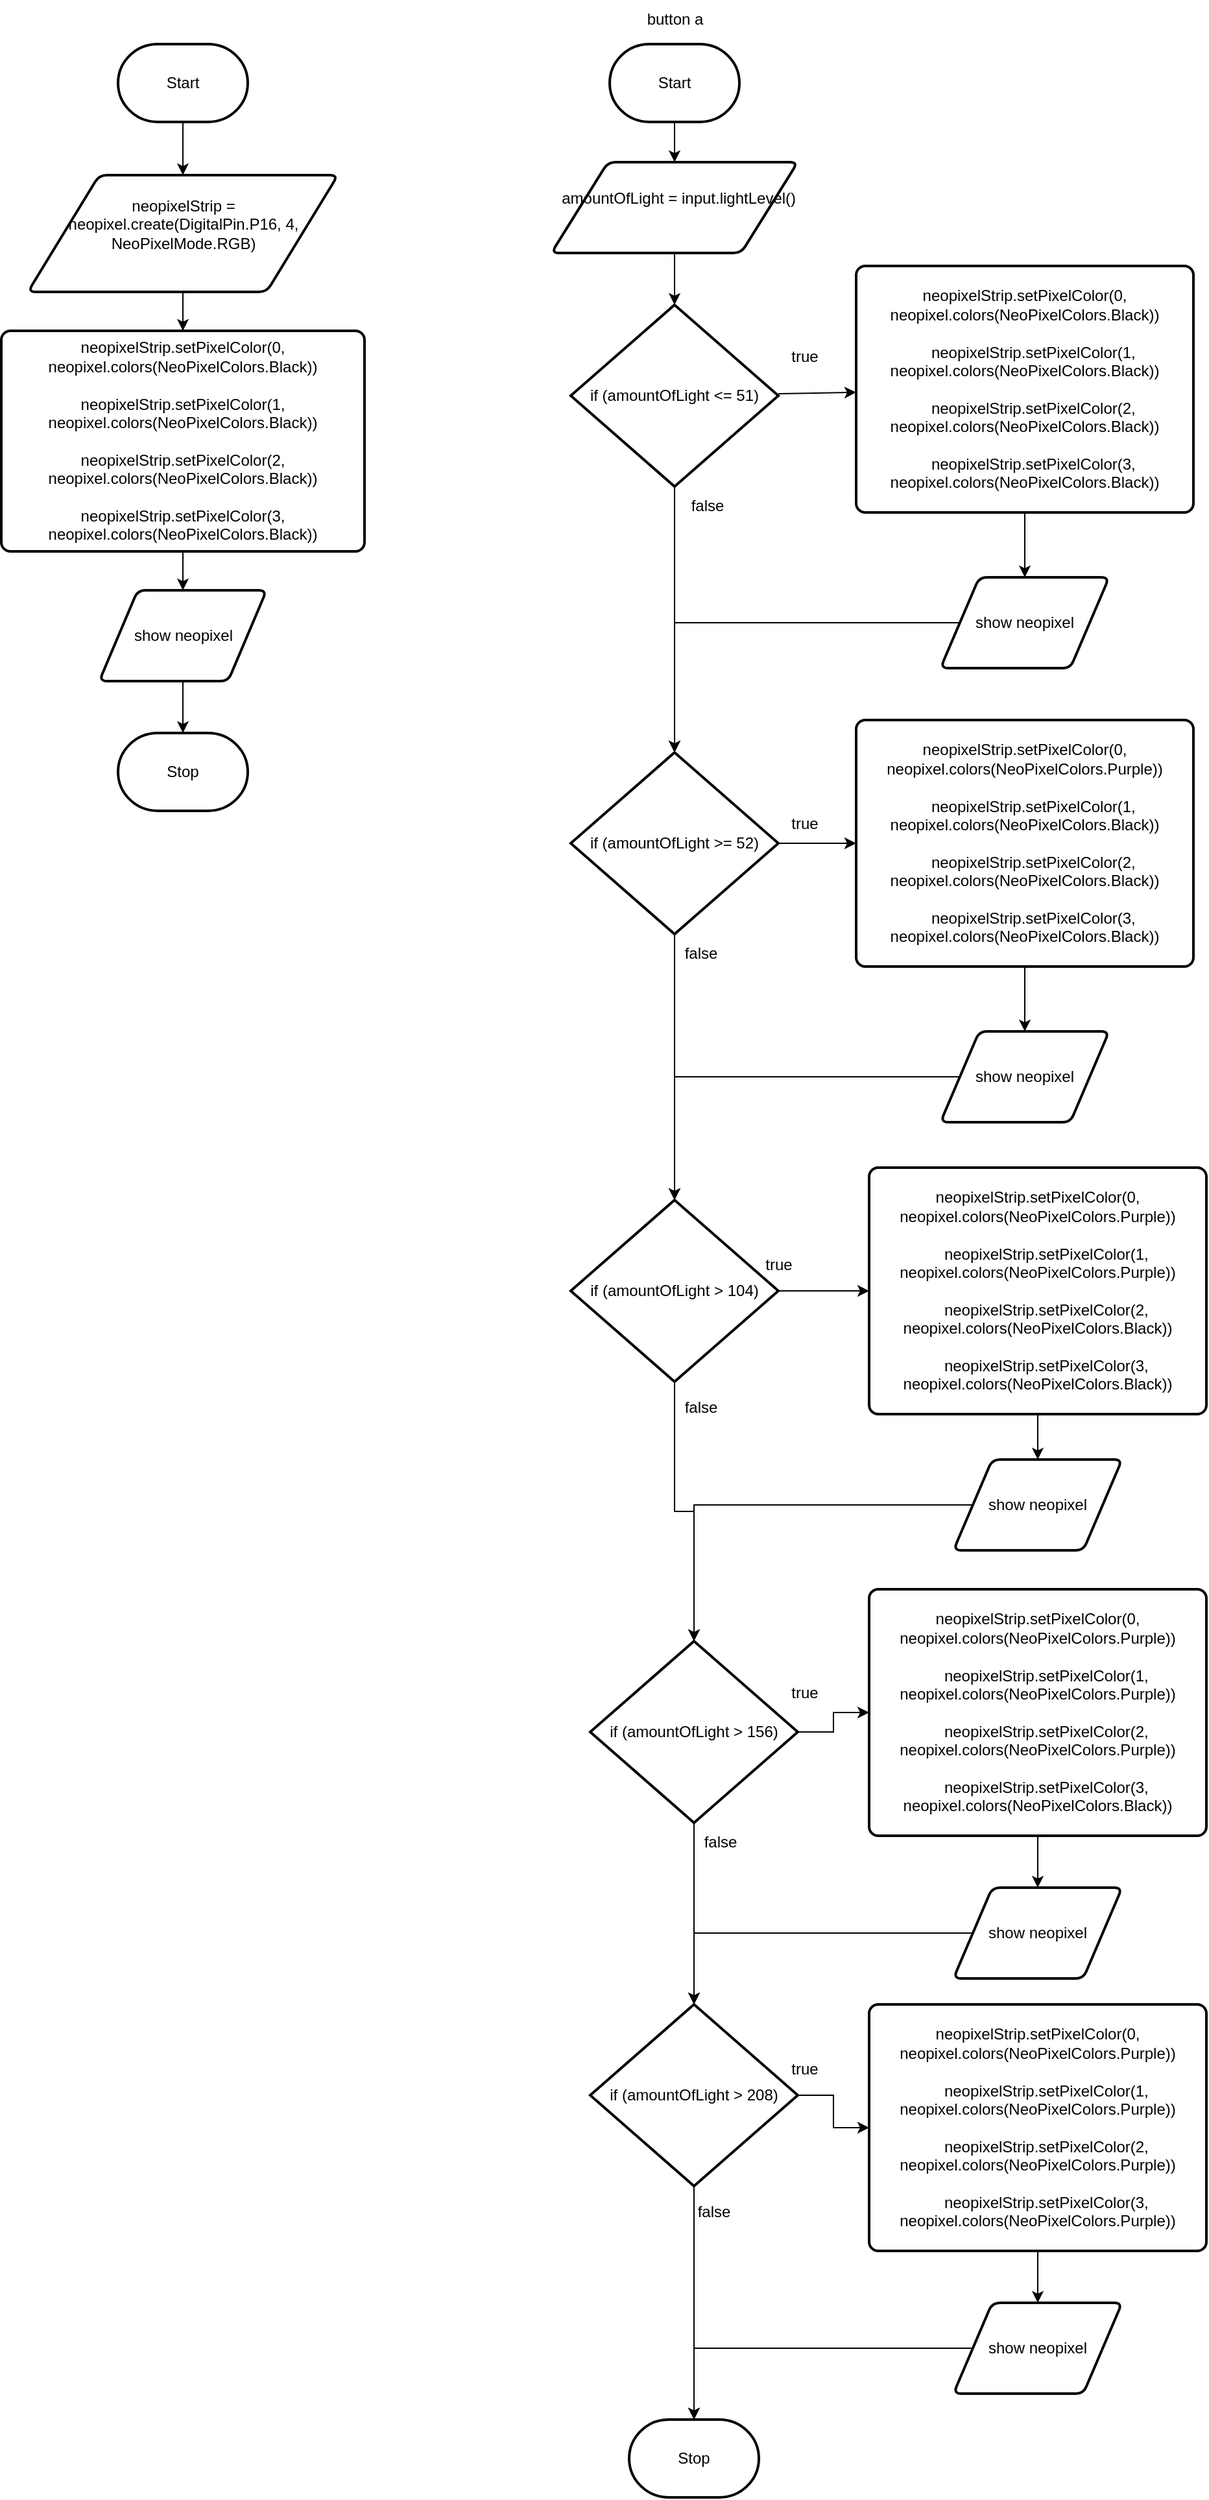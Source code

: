 <mxfile>
    <diagram id="HIP3nbAZw_EuaXWnEj3U" name="Page-1">
        <mxGraphModel dx="532" dy="391" grid="1" gridSize="10" guides="1" tooltips="1" connect="1" arrows="1" fold="1" page="1" pageScale="1" pageWidth="850" pageHeight="1100" math="0" shadow="0">
            <root>
                <mxCell id="0"/>
                <mxCell id="1" parent="0"/>
                <mxCell id="6" value="" style="edgeStyle=none;html=1;" edge="1" parent="1" source="2" target="5">
                    <mxGeometry relative="1" as="geometry"/>
                </mxCell>
                <mxCell id="2" value="Start" style="strokeWidth=2;html=1;shape=mxgraph.flowchart.terminator;whiteSpace=wrap;" parent="1" vertex="1">
                    <mxGeometry x="371" y="79" width="100" height="60" as="geometry"/>
                </mxCell>
                <mxCell id="3" value="Stop" style="strokeWidth=2;html=1;shape=mxgraph.flowchart.terminator;whiteSpace=wrap;" parent="1" vertex="1">
                    <mxGeometry x="371" y="610" width="100" height="60" as="geometry"/>
                </mxCell>
                <mxCell id="8" value="" style="edgeStyle=none;html=1;" edge="1" parent="1" source="5" target="7">
                    <mxGeometry relative="1" as="geometry"/>
                </mxCell>
                <mxCell id="5" value="&lt;div class=&quot;custom-cursor-default-hover&quot;&gt;neopixelStrip = neopixel.create(DigitalPin.P16, 4, NeoPixelMode.RGB)&lt;/div&gt;&lt;div class=&quot;custom-cursor-default-hover&quot;&gt;&lt;br&gt;&lt;/div&gt;" style="shape=parallelogram;html=1;strokeWidth=2;perimeter=parallelogramPerimeter;whiteSpace=wrap;rounded=1;arcSize=12;size=0.23;" vertex="1" parent="1">
                    <mxGeometry x="301.5" y="180" width="239" height="90" as="geometry"/>
                </mxCell>
                <mxCell id="10" value="" style="edgeStyle=none;html=1;" edge="1" parent="1" source="7" target="9">
                    <mxGeometry relative="1" as="geometry"/>
                </mxCell>
                <mxCell id="7" value="&lt;div class=&quot;custom-cursor-default-hover&quot;&gt;neopixelStrip.setPixelColor(0, neopixel.colors(NeoPixelColors.Black))&lt;/div&gt;&lt;div class=&quot;custom-cursor-default-hover&quot;&gt;&lt;br&gt;&lt;/div&gt;&lt;div class=&quot;custom-cursor-default-hover&quot;&gt;neopixelStrip.setPixelColor(1, neopixel.colors(NeoPixelColors.Black))&lt;/div&gt;&lt;div class=&quot;custom-cursor-default-hover&quot;&gt;&lt;br&gt;&lt;/div&gt;&lt;div class=&quot;custom-cursor-default-hover&quot;&gt;neopixelStrip.setPixelColor(2, neopixel.colors(NeoPixelColors.Black))&lt;/div&gt;&lt;div class=&quot;custom-cursor-default-hover&quot;&gt;&lt;br&gt;&lt;/div&gt;&lt;div class=&quot;custom-cursor-default-hover&quot;&gt;neopixelStrip.setPixelColor(3, neopixel.colors(NeoPixelColors.Black))&lt;/div&gt;" style="rounded=1;whiteSpace=wrap;html=1;absoluteArcSize=1;arcSize=14;strokeWidth=2;" vertex="1" parent="1">
                    <mxGeometry x="281" y="300" width="280" height="170" as="geometry"/>
                </mxCell>
                <mxCell id="11" value="" style="edgeStyle=none;html=1;" edge="1" parent="1" source="9" target="3">
                    <mxGeometry relative="1" as="geometry"/>
                </mxCell>
                <mxCell id="9" value="show neopixel" style="shape=parallelogram;html=1;strokeWidth=2;perimeter=parallelogramPerimeter;whiteSpace=wrap;rounded=1;arcSize=12;size=0.23;" vertex="1" parent="1">
                    <mxGeometry x="356.5" y="500" width="129" height="70" as="geometry"/>
                </mxCell>
                <mxCell id="15" value="" style="edgeStyle=none;html=1;" edge="1" parent="1" source="12" target="14">
                    <mxGeometry relative="1" as="geometry"/>
                </mxCell>
                <mxCell id="12" value="Start" style="strokeWidth=2;html=1;shape=mxgraph.flowchart.terminator;whiteSpace=wrap;" vertex="1" parent="1">
                    <mxGeometry x="750" y="79" width="100" height="60" as="geometry"/>
                </mxCell>
                <mxCell id="13" value="button a" style="text;html=1;align=center;verticalAlign=middle;resizable=0;points=[];autosize=1;strokeColor=none;fillColor=none;" vertex="1" parent="1">
                    <mxGeometry x="765" y="45" width="70" height="30" as="geometry"/>
                </mxCell>
                <mxCell id="17" value="" style="edgeStyle=none;html=1;" edge="1" parent="1" source="14" target="16">
                    <mxGeometry relative="1" as="geometry"/>
                </mxCell>
                <mxCell id="14" value="&lt;div&gt;&amp;nbsp; amountOfLight = input.lightLevel()&lt;/div&gt;&lt;div class=&quot;custom-cursor-default-hover&quot;&gt;&lt;br&gt;&lt;/div&gt;" style="shape=parallelogram;html=1;strokeWidth=2;perimeter=parallelogramPerimeter;whiteSpace=wrap;rounded=1;arcSize=12;size=0.23;" vertex="1" parent="1">
                    <mxGeometry x="705" y="170" width="190" height="70" as="geometry"/>
                </mxCell>
                <mxCell id="19" value="" style="edgeStyle=none;html=1;" edge="1" parent="1" source="16" target="18">
                    <mxGeometry relative="1" as="geometry"/>
                </mxCell>
                <mxCell id="23" style="edgeStyle=none;html=1;" edge="1" parent="1" source="16" target="22">
                    <mxGeometry relative="1" as="geometry"/>
                </mxCell>
                <mxCell id="16" value="if (amountOfLight &amp;lt;= 51)" style="strokeWidth=2;html=1;shape=mxgraph.flowchart.decision;whiteSpace=wrap;" vertex="1" parent="1">
                    <mxGeometry x="720" y="280" width="160" height="140" as="geometry"/>
                </mxCell>
                <mxCell id="21" value="" style="edgeStyle=none;html=1;" edge="1" parent="1" source="18" target="20">
                    <mxGeometry relative="1" as="geometry"/>
                </mxCell>
                <mxCell id="18" value="&lt;div class=&quot;custom-cursor-default-hover&quot;&gt;neopixelStrip.setPixelColor(0, neopixel.colors(NeoPixelColors.Black))&lt;/div&gt;&lt;div class=&quot;custom-cursor-default-hover&quot;&gt;&lt;br&gt;&lt;/div&gt;&lt;div class=&quot;custom-cursor-default-hover&quot;&gt;&amp;nbsp; &amp;nbsp; neopixelStrip.setPixelColor(1, neopixel.colors(NeoPixelColors.Black))&lt;/div&gt;&lt;div class=&quot;custom-cursor-default-hover&quot;&gt;&lt;br&gt;&lt;/div&gt;&lt;div class=&quot;custom-cursor-default-hover&quot;&gt;&amp;nbsp; &amp;nbsp; neopixelStrip.setPixelColor(2, neopixel.colors(NeoPixelColors.Black))&lt;/div&gt;&lt;div class=&quot;custom-cursor-default-hover&quot;&gt;&lt;br&gt;&lt;/div&gt;&lt;div class=&quot;custom-cursor-default-hover&quot;&gt;&amp;nbsp; &amp;nbsp; neopixelStrip.setPixelColor(3, neopixel.colors(NeoPixelColors.Black))&lt;/div&gt;" style="rounded=1;whiteSpace=wrap;html=1;absoluteArcSize=1;arcSize=14;strokeWidth=2;" vertex="1" parent="1">
                    <mxGeometry x="940" y="250" width="260" height="190" as="geometry"/>
                </mxCell>
                <mxCell id="24" style="edgeStyle=orthogonalEdgeStyle;html=1;entryX=0.5;entryY=0;entryDx=0;entryDy=0;entryPerimeter=0;rounded=0;" edge="1" parent="1" source="20" target="22">
                    <mxGeometry relative="1" as="geometry"/>
                </mxCell>
                <mxCell id="20" value="show neopixel" style="shape=parallelogram;html=1;strokeWidth=2;perimeter=parallelogramPerimeter;whiteSpace=wrap;rounded=1;arcSize=12;size=0.23;" vertex="1" parent="1">
                    <mxGeometry x="1005" y="490" width="130" height="70" as="geometry"/>
                </mxCell>
                <mxCell id="29" value="" style="edgeStyle=orthogonalEdgeStyle;rounded=0;html=1;" edge="1" parent="1" source="22" target="28">
                    <mxGeometry relative="1" as="geometry"/>
                </mxCell>
                <mxCell id="34" style="edgeStyle=orthogonalEdgeStyle;rounded=0;html=1;" edge="1" parent="1" source="22" target="33">
                    <mxGeometry relative="1" as="geometry"/>
                </mxCell>
                <mxCell id="22" value="if (amountOfLight &amp;gt;= 52)" style="strokeWidth=2;html=1;shape=mxgraph.flowchart.decision;whiteSpace=wrap;" vertex="1" parent="1">
                    <mxGeometry x="720" y="625" width="160" height="140" as="geometry"/>
                </mxCell>
                <mxCell id="25" value="true" style="text;html=1;align=center;verticalAlign=middle;resizable=0;points=[];autosize=1;strokeColor=none;fillColor=none;" vertex="1" parent="1">
                    <mxGeometry x="880" y="305" width="40" height="30" as="geometry"/>
                </mxCell>
                <mxCell id="27" value="false" style="text;html=1;align=center;verticalAlign=middle;resizable=0;points=[];autosize=1;strokeColor=none;fillColor=none;" vertex="1" parent="1">
                    <mxGeometry x="800" y="420" width="50" height="30" as="geometry"/>
                </mxCell>
                <mxCell id="31" value="" style="edgeStyle=orthogonalEdgeStyle;rounded=0;html=1;" edge="1" parent="1" source="28" target="30">
                    <mxGeometry relative="1" as="geometry"/>
                </mxCell>
                <mxCell id="28" value="&lt;div class=&quot;custom-cursor-default-hover&quot;&gt;neopixelStrip.setPixelColor(0, neopixel.colors(NeoPixelColors.Purple))&lt;/div&gt;&lt;div class=&quot;custom-cursor-default-hover&quot;&gt;&lt;br&gt;&lt;/div&gt;&lt;div class=&quot;custom-cursor-default-hover&quot;&gt;&amp;nbsp; &amp;nbsp; neopixelStrip.setPixelColor(1, neopixel.colors(NeoPixelColors.Black))&lt;/div&gt;&lt;div class=&quot;custom-cursor-default-hover&quot;&gt;&lt;br&gt;&lt;/div&gt;&lt;div class=&quot;custom-cursor-default-hover&quot;&gt;&amp;nbsp; &amp;nbsp; neopixelStrip.setPixelColor(2, neopixel.colors(NeoPixelColors.Black))&lt;/div&gt;&lt;div class=&quot;custom-cursor-default-hover&quot;&gt;&lt;br&gt;&lt;/div&gt;&lt;div class=&quot;custom-cursor-default-hover&quot;&gt;&amp;nbsp; &amp;nbsp; neopixelStrip.setPixelColor(3, neopixel.colors(NeoPixelColors.Black))&lt;/div&gt;" style="rounded=1;whiteSpace=wrap;html=1;absoluteArcSize=1;arcSize=14;strokeWidth=2;" vertex="1" parent="1">
                    <mxGeometry x="940" y="600" width="260" height="190" as="geometry"/>
                </mxCell>
                <mxCell id="39" style="edgeStyle=orthogonalEdgeStyle;rounded=0;html=1;entryX=0.5;entryY=0;entryDx=0;entryDy=0;entryPerimeter=0;" edge="1" parent="1" source="30" target="33">
                    <mxGeometry relative="1" as="geometry"/>
                </mxCell>
                <mxCell id="30" value="show neopixel" style="shape=parallelogram;html=1;strokeWidth=2;perimeter=parallelogramPerimeter;whiteSpace=wrap;rounded=1;arcSize=12;size=0.23;" vertex="1" parent="1">
                    <mxGeometry x="1005" y="840" width="130" height="70" as="geometry"/>
                </mxCell>
                <mxCell id="40" value="" style="edgeStyle=orthogonalEdgeStyle;rounded=0;html=1;" edge="1" parent="1" source="33" target="38">
                    <mxGeometry relative="1" as="geometry"/>
                </mxCell>
                <mxCell id="44" style="edgeStyle=orthogonalEdgeStyle;rounded=0;html=1;entryX=0.5;entryY=0;entryDx=0;entryDy=0;entryPerimeter=0;" edge="1" parent="1" source="33" target="43">
                    <mxGeometry relative="1" as="geometry"/>
                </mxCell>
                <mxCell id="33" value="if (amountOfLight &amp;gt; 104)" style="strokeWidth=2;html=1;shape=mxgraph.flowchart.decision;whiteSpace=wrap;" vertex="1" parent="1">
                    <mxGeometry x="720" y="970" width="160" height="140" as="geometry"/>
                </mxCell>
                <mxCell id="36" value="true" style="text;html=1;align=center;verticalAlign=middle;resizable=0;points=[];autosize=1;strokeColor=none;fillColor=none;" vertex="1" parent="1">
                    <mxGeometry x="880" y="665" width="40" height="30" as="geometry"/>
                </mxCell>
                <mxCell id="37" value="false" style="text;html=1;align=center;verticalAlign=middle;resizable=0;points=[];autosize=1;strokeColor=none;fillColor=none;" vertex="1" parent="1">
                    <mxGeometry x="795" y="765" width="50" height="30" as="geometry"/>
                </mxCell>
                <mxCell id="42" value="" style="edgeStyle=orthogonalEdgeStyle;rounded=0;html=1;" edge="1" parent="1" source="38" target="41">
                    <mxGeometry relative="1" as="geometry"/>
                </mxCell>
                <mxCell id="38" value="&lt;div class=&quot;custom-cursor-default-hover&quot;&gt;neopixelStrip.setPixelColor(0, neopixel.colors(NeoPixelColors.Purple))&lt;/div&gt;&lt;div class=&quot;custom-cursor-default-hover&quot;&gt;&lt;br&gt;&lt;/div&gt;&lt;div class=&quot;custom-cursor-default-hover&quot;&gt;&amp;nbsp; &amp;nbsp; neopixelStrip.setPixelColor(1, neopixel.colors(NeoPixelColors.Purple))&lt;/div&gt;&lt;div class=&quot;custom-cursor-default-hover&quot;&gt;&lt;br&gt;&lt;/div&gt;&lt;div class=&quot;custom-cursor-default-hover&quot;&gt;&amp;nbsp; &amp;nbsp; neopixelStrip.setPixelColor(2, neopixel.colors(NeoPixelColors.Black))&lt;/div&gt;&lt;div class=&quot;custom-cursor-default-hover&quot;&gt;&lt;br&gt;&lt;/div&gt;&lt;div class=&quot;custom-cursor-default-hover&quot;&gt;&amp;nbsp; &amp;nbsp; neopixelStrip.setPixelColor(3, neopixel.colors(NeoPixelColors.Black))&lt;/div&gt;" style="rounded=1;whiteSpace=wrap;html=1;absoluteArcSize=1;arcSize=14;strokeWidth=2;" vertex="1" parent="1">
                    <mxGeometry x="950" y="945" width="260" height="190" as="geometry"/>
                </mxCell>
                <mxCell id="45" style="edgeStyle=orthogonalEdgeStyle;rounded=0;html=1;entryX=0.5;entryY=0;entryDx=0;entryDy=0;entryPerimeter=0;" edge="1" parent="1" source="41" target="43">
                    <mxGeometry relative="1" as="geometry"/>
                </mxCell>
                <mxCell id="41" value="show neopixel" style="shape=parallelogram;html=1;strokeWidth=2;perimeter=parallelogramPerimeter;whiteSpace=wrap;rounded=1;arcSize=12;size=0.23;" vertex="1" parent="1">
                    <mxGeometry x="1015" y="1170" width="130" height="70" as="geometry"/>
                </mxCell>
                <mxCell id="47" value="" style="edgeStyle=orthogonalEdgeStyle;rounded=0;html=1;" edge="1" parent="1" source="43" target="46">
                    <mxGeometry relative="1" as="geometry"/>
                </mxCell>
                <mxCell id="51" style="edgeStyle=orthogonalEdgeStyle;rounded=0;html=1;entryX=0.5;entryY=0;entryDx=0;entryDy=0;entryPerimeter=0;" edge="1" parent="1" source="43" target="50">
                    <mxGeometry relative="1" as="geometry"/>
                </mxCell>
                <mxCell id="43" value="if (amountOfLight &amp;gt; 156)" style="strokeWidth=2;html=1;shape=mxgraph.flowchart.decision;whiteSpace=wrap;" vertex="1" parent="1">
                    <mxGeometry x="735" y="1310" width="160" height="140" as="geometry"/>
                </mxCell>
                <mxCell id="49" value="" style="edgeStyle=orthogonalEdgeStyle;rounded=0;html=1;" edge="1" parent="1" source="46" target="48">
                    <mxGeometry relative="1" as="geometry"/>
                </mxCell>
                <mxCell id="46" value="&lt;div class=&quot;custom-cursor-default-hover&quot;&gt;neopixelStrip.setPixelColor(0, neopixel.colors(NeoPixelColors.Purple))&lt;/div&gt;&lt;div class=&quot;custom-cursor-default-hover&quot;&gt;&lt;br&gt;&lt;/div&gt;&lt;div class=&quot;custom-cursor-default-hover&quot;&gt;&amp;nbsp; &amp;nbsp; neopixelStrip.setPixelColor(1, neopixel.colors(NeoPixelColors.Purple))&lt;/div&gt;&lt;div class=&quot;custom-cursor-default-hover&quot;&gt;&lt;br&gt;&lt;/div&gt;&lt;div class=&quot;custom-cursor-default-hover&quot;&gt;&amp;nbsp; &amp;nbsp; neopixelStrip.setPixelColor(2, neopixel.colors(NeoPixelColors.Purple))&lt;/div&gt;&lt;div class=&quot;custom-cursor-default-hover&quot;&gt;&lt;br&gt;&lt;/div&gt;&lt;div class=&quot;custom-cursor-default-hover&quot;&gt;&amp;nbsp; &amp;nbsp; neopixelStrip.setPixelColor(3, neopixel.colors(NeoPixelColors.Black))&lt;/div&gt;" style="rounded=1;whiteSpace=wrap;html=1;absoluteArcSize=1;arcSize=14;strokeWidth=2;" vertex="1" parent="1">
                    <mxGeometry x="950" y="1270" width="260" height="190" as="geometry"/>
                </mxCell>
                <mxCell id="52" style="edgeStyle=orthogonalEdgeStyle;rounded=0;html=1;entryX=0.5;entryY=0;entryDx=0;entryDy=0;entryPerimeter=0;" edge="1" parent="1" source="48" target="50">
                    <mxGeometry relative="1" as="geometry"/>
                </mxCell>
                <mxCell id="48" value="show neopixel" style="shape=parallelogram;html=1;strokeWidth=2;perimeter=parallelogramPerimeter;whiteSpace=wrap;rounded=1;arcSize=12;size=0.23;" vertex="1" parent="1">
                    <mxGeometry x="1015" y="1500" width="130" height="70" as="geometry"/>
                </mxCell>
                <mxCell id="58" value="" style="edgeStyle=orthogonalEdgeStyle;rounded=0;html=1;" edge="1" parent="1" source="50" target="57">
                    <mxGeometry relative="1" as="geometry"/>
                </mxCell>
                <mxCell id="62" style="edgeStyle=orthogonalEdgeStyle;rounded=0;html=1;entryX=0.5;entryY=0;entryDx=0;entryDy=0;entryPerimeter=0;" edge="1" parent="1" source="50" target="61">
                    <mxGeometry relative="1" as="geometry"/>
                </mxCell>
                <mxCell id="50" value="if (amountOfLight &amp;gt; 208)" style="strokeWidth=2;html=1;shape=mxgraph.flowchart.decision;whiteSpace=wrap;" vertex="1" parent="1">
                    <mxGeometry x="735" y="1590" width="160" height="140" as="geometry"/>
                </mxCell>
                <mxCell id="53" value="true" style="text;html=1;align=center;verticalAlign=middle;resizable=0;points=[];autosize=1;strokeColor=none;fillColor=none;" vertex="1" parent="1">
                    <mxGeometry x="860" y="1005" width="40" height="30" as="geometry"/>
                </mxCell>
                <mxCell id="54" value="false" style="text;html=1;align=center;verticalAlign=middle;resizable=0;points=[];autosize=1;strokeColor=none;fillColor=none;" vertex="1" parent="1">
                    <mxGeometry x="795" y="1115" width="50" height="30" as="geometry"/>
                </mxCell>
                <mxCell id="55" value="true" style="text;html=1;align=center;verticalAlign=middle;resizable=0;points=[];autosize=1;strokeColor=none;fillColor=none;" vertex="1" parent="1">
                    <mxGeometry x="880" y="1335" width="40" height="30" as="geometry"/>
                </mxCell>
                <mxCell id="56" value="false" style="text;html=1;align=center;verticalAlign=middle;resizable=0;points=[];autosize=1;strokeColor=none;fillColor=none;" vertex="1" parent="1">
                    <mxGeometry x="810" y="1450" width="50" height="30" as="geometry"/>
                </mxCell>
                <mxCell id="60" value="" style="edgeStyle=orthogonalEdgeStyle;rounded=0;html=1;" edge="1" parent="1" source="57" target="59">
                    <mxGeometry relative="1" as="geometry"/>
                </mxCell>
                <mxCell id="57" value="&lt;div class=&quot;custom-cursor-default-hover&quot;&gt;neopixelStrip.setPixelColor(0, neopixel.colors(NeoPixelColors.Purple))&lt;/div&gt;&lt;div class=&quot;custom-cursor-default-hover&quot;&gt;&lt;br&gt;&lt;/div&gt;&lt;div class=&quot;custom-cursor-default-hover&quot;&gt;&amp;nbsp; &amp;nbsp; neopixelStrip.setPixelColor(1, neopixel.colors(NeoPixelColors.Purple))&lt;/div&gt;&lt;div class=&quot;custom-cursor-default-hover&quot;&gt;&lt;br&gt;&lt;/div&gt;&lt;div class=&quot;custom-cursor-default-hover&quot;&gt;&amp;nbsp; &amp;nbsp; neopixelStrip.setPixelColor(2, neopixel.colors(NeoPixelColors.Purple))&lt;/div&gt;&lt;div class=&quot;custom-cursor-default-hover&quot;&gt;&lt;br&gt;&lt;/div&gt;&lt;div class=&quot;custom-cursor-default-hover&quot;&gt;&amp;nbsp; &amp;nbsp; neopixelStrip.setPixelColor(3, neopixel.colors(NeoPixelColors.Purple))&lt;/div&gt;" style="rounded=1;whiteSpace=wrap;html=1;absoluteArcSize=1;arcSize=14;strokeWidth=2;" vertex="1" parent="1">
                    <mxGeometry x="950" y="1590" width="260" height="190" as="geometry"/>
                </mxCell>
                <mxCell id="63" style="edgeStyle=orthogonalEdgeStyle;rounded=0;html=1;entryX=0.5;entryY=0;entryDx=0;entryDy=0;entryPerimeter=0;" edge="1" parent="1" source="59" target="61">
                    <mxGeometry relative="1" as="geometry">
                        <mxPoint x="830" y="1870" as="targetPoint"/>
                    </mxGeometry>
                </mxCell>
                <mxCell id="59" value="show neopixel" style="shape=parallelogram;html=1;strokeWidth=2;perimeter=parallelogramPerimeter;whiteSpace=wrap;rounded=1;arcSize=12;size=0.23;" vertex="1" parent="1">
                    <mxGeometry x="1015" y="1820" width="130" height="70" as="geometry"/>
                </mxCell>
                <mxCell id="61" value="Stop" style="strokeWidth=2;html=1;shape=mxgraph.flowchart.terminator;whiteSpace=wrap;" vertex="1" parent="1">
                    <mxGeometry x="765" y="1910" width="100" height="60" as="geometry"/>
                </mxCell>
                <mxCell id="64" value="true" style="text;html=1;align=center;verticalAlign=middle;resizable=0;points=[];autosize=1;strokeColor=none;fillColor=none;" vertex="1" parent="1">
                    <mxGeometry x="880" y="1625" width="40" height="30" as="geometry"/>
                </mxCell>
                <mxCell id="65" value="false" style="text;html=1;align=center;verticalAlign=middle;resizable=0;points=[];autosize=1;strokeColor=none;fillColor=none;" vertex="1" parent="1">
                    <mxGeometry x="805" y="1735" width="50" height="30" as="geometry"/>
                </mxCell>
            </root>
        </mxGraphModel>
    </diagram>
</mxfile>